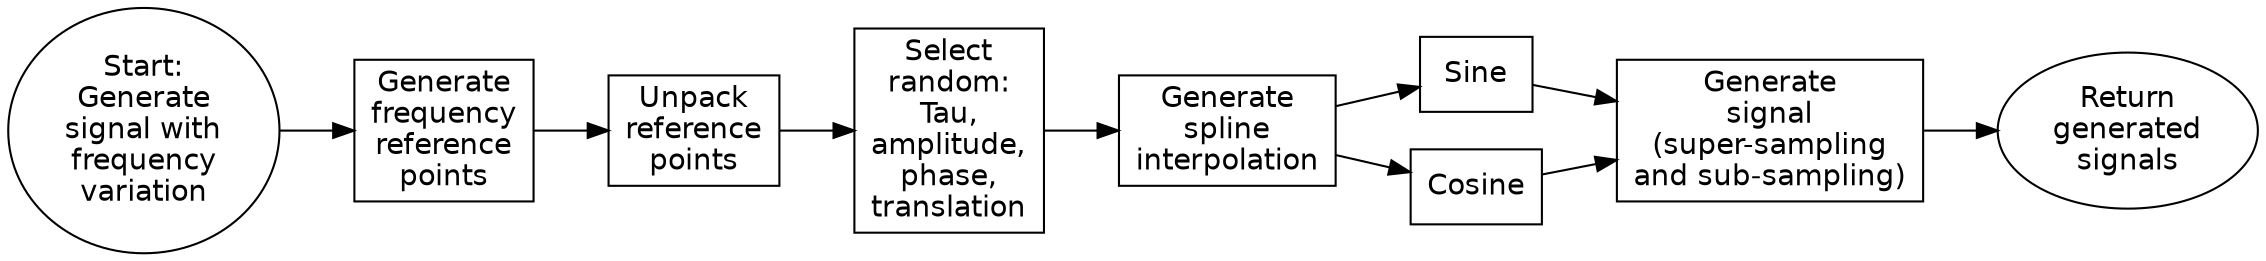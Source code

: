 digraph generate_signal_with_frequency_variation {
    rankdir=LR; // Layout horizontal from left to right
    node [shape=box, fontname="Helvetica", fontsize=14]; // Standard node style

    // Start node
    Start [label="Start:\nGenerate\nsignal with\nfrequency\nvariation", shape=ellipse];

    // Step 1: Generate frequency reference points
    A1 [label="Generate\nfrequency\nreference\npoints"];

    // Step 2: Unpack reference points
    B1 [label="Unpack\nreference\npoints"];

    // Step 3: Randomly select parameters
    C1 [label="Select\nrandom:\nTau,\namplitude,\nphase,\ntranslation"];

    // Step 4: Generate spline interpolation
    D1 [label="Generate\nspline\ninterpolation"];

    // Decision for sine or cosine
    F1 [label="Sine"];
    F2 [label="Cosine"];

    // Step 6: Generate signal
    G1 [label="Generate\nsignal\n(super-sampling\nand sub-sampling)"];

    // End node
    End [label="Return\ngenerated\nsignals", shape=ellipse];

    // Connections
    Start -> A1;
    A1 -> B1;
    B1 -> C1;
    C1 -> D1;
    D1 -> F1;
    D1 -> F2;
    F1 -> G1;
    F2 -> G1;
    G1 -> End;
}

